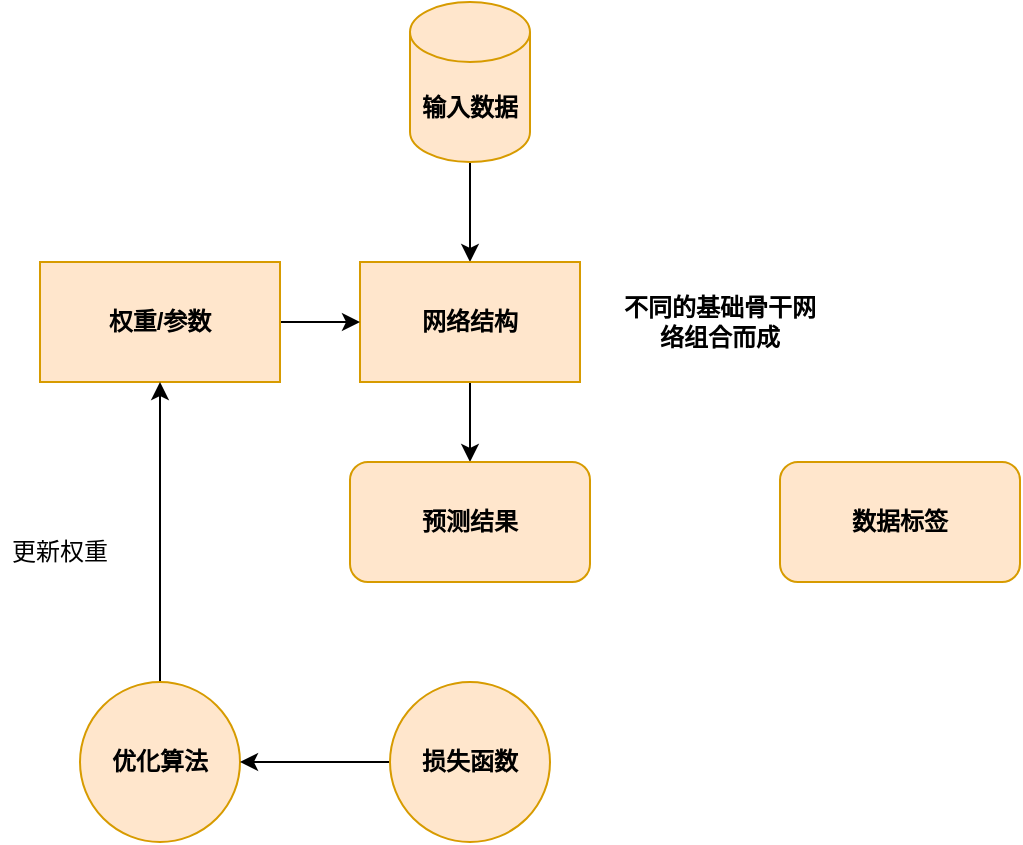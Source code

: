 <mxfile version="22.0.0" type="github">
  <diagram name="Page-1" id="WEeLoFSEDenImMPiWTRe">
    <mxGraphModel dx="823" dy="615" grid="1" gridSize="10" guides="1" tooltips="1" connect="1" arrows="1" fold="1" page="1" pageScale="1" pageWidth="850" pageHeight="1100" math="0" shadow="0">
      <root>
        <mxCell id="0" />
        <mxCell id="1" parent="0" />
        <mxCell id="BlhdO2MW0RdQwUiuu-N--4" value="" style="edgeStyle=orthogonalEdgeStyle;rounded=0;orthogonalLoop=1;jettySize=auto;html=1;" edge="1" parent="1" source="BlhdO2MW0RdQwUiuu-N--1" target="BlhdO2MW0RdQwUiuu-N--3">
          <mxGeometry relative="1" as="geometry" />
        </mxCell>
        <mxCell id="BlhdO2MW0RdQwUiuu-N--1" value="输入数据" style="shape=cylinder3;whiteSpace=wrap;html=1;boundedLbl=1;backgroundOutline=1;size=15;fillColor=#ffe6cc;strokeColor=#d79b00;fontStyle=1" vertex="1" parent="1">
          <mxGeometry x="265" y="20" width="60" height="80" as="geometry" />
        </mxCell>
        <mxCell id="BlhdO2MW0RdQwUiuu-N--27" value="" style="edgeStyle=orthogonalEdgeStyle;rounded=0;orthogonalLoop=1;jettySize=auto;html=1;" edge="1" parent="1" source="BlhdO2MW0RdQwUiuu-N--3" target="BlhdO2MW0RdQwUiuu-N--26">
          <mxGeometry relative="1" as="geometry" />
        </mxCell>
        <mxCell id="BlhdO2MW0RdQwUiuu-N--3" value="网络结构" style="whiteSpace=wrap;html=1;fillColor=#ffe6cc;strokeColor=#d79b00;fontStyle=1;" vertex="1" parent="1">
          <mxGeometry x="240" y="150" width="110" height="60" as="geometry" />
        </mxCell>
        <mxCell id="BlhdO2MW0RdQwUiuu-N--9" value="不同的基础骨干网络组合而成" style="text;html=1;strokeColor=none;fillColor=none;align=center;verticalAlign=middle;whiteSpace=wrap;rounded=0;fontStyle=1" vertex="1" parent="1">
          <mxGeometry x="370" y="165" width="100" height="30" as="geometry" />
        </mxCell>
        <mxCell id="BlhdO2MW0RdQwUiuu-N--12" value="" style="edgeStyle=orthogonalEdgeStyle;rounded=0;orthogonalLoop=1;jettySize=auto;html=1;" edge="1" parent="1" source="BlhdO2MW0RdQwUiuu-N--10" target="BlhdO2MW0RdQwUiuu-N--3">
          <mxGeometry relative="1" as="geometry" />
        </mxCell>
        <mxCell id="BlhdO2MW0RdQwUiuu-N--10" value="权重/参数" style="whiteSpace=wrap;html=1;fillColor=#ffe6cc;strokeColor=#d79b00;fontStyle=1;" vertex="1" parent="1">
          <mxGeometry x="80" y="150" width="120" height="60" as="geometry" />
        </mxCell>
        <mxCell id="BlhdO2MW0RdQwUiuu-N--15" value="" style="edgeStyle=orthogonalEdgeStyle;rounded=0;orthogonalLoop=1;jettySize=auto;html=1;" edge="1" parent="1" source="BlhdO2MW0RdQwUiuu-N--13" target="BlhdO2MW0RdQwUiuu-N--10">
          <mxGeometry relative="1" as="geometry" />
        </mxCell>
        <mxCell id="BlhdO2MW0RdQwUiuu-N--13" value="优化算法" style="ellipse;whiteSpace=wrap;html=1;fillColor=#ffe6cc;strokeColor=#d79b00;fontStyle=1;direction=south;" vertex="1" parent="1">
          <mxGeometry x="100" y="360" width="80" height="80" as="geometry" />
        </mxCell>
        <mxCell id="BlhdO2MW0RdQwUiuu-N--22" value="" style="edgeStyle=orthogonalEdgeStyle;rounded=0;orthogonalLoop=1;jettySize=auto;html=1;" edge="1" parent="1" source="BlhdO2MW0RdQwUiuu-N--19" target="BlhdO2MW0RdQwUiuu-N--13">
          <mxGeometry relative="1" as="geometry" />
        </mxCell>
        <mxCell id="BlhdO2MW0RdQwUiuu-N--19" value="损失函数" style="ellipse;whiteSpace=wrap;html=1;fillColor=#ffe6cc;strokeColor=#d79b00;fontStyle=1;" vertex="1" parent="1">
          <mxGeometry x="255" y="360" width="80" height="80" as="geometry" />
        </mxCell>
        <mxCell id="BlhdO2MW0RdQwUiuu-N--24" value="更新权重" style="text;html=1;strokeColor=none;fillColor=none;align=center;verticalAlign=middle;whiteSpace=wrap;rounded=0;" vertex="1" parent="1">
          <mxGeometry x="60" y="280" width="60" height="30" as="geometry" />
        </mxCell>
        <mxCell id="BlhdO2MW0RdQwUiuu-N--26" value="预测结果" style="rounded=1;whiteSpace=wrap;html=1;fillColor=#ffe6cc;strokeColor=#d79b00;fontStyle=1;" vertex="1" parent="1">
          <mxGeometry x="235" y="250" width="120" height="60" as="geometry" />
        </mxCell>
        <mxCell id="BlhdO2MW0RdQwUiuu-N--28" value="数据标签&lt;br&gt;" style="rounded=1;whiteSpace=wrap;html=1;fillColor=#ffe6cc;strokeColor=#d79b00;fontStyle=1;" vertex="1" parent="1">
          <mxGeometry x="450" y="250" width="120" height="60" as="geometry" />
        </mxCell>
      </root>
    </mxGraphModel>
  </diagram>
</mxfile>
